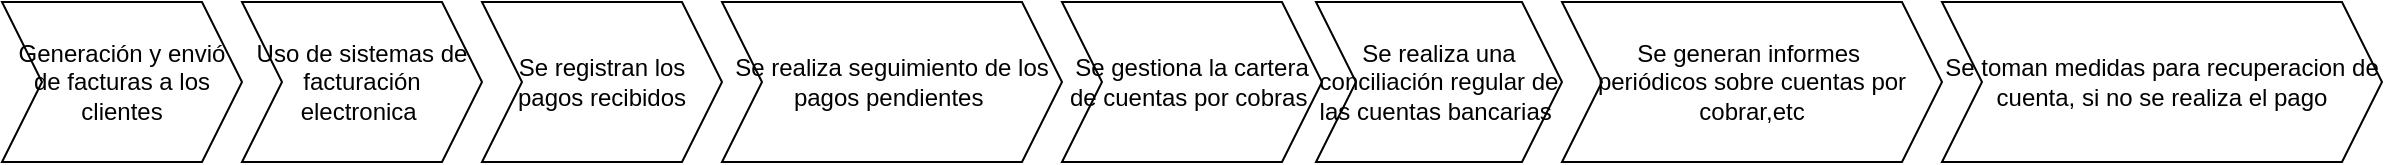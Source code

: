 <mxfile version="24.4.0" type="device">
  <diagram name="Página-1" id="EQT6mkqfsKpfmT6XrE-N">
    <mxGraphModel dx="996" dy="456" grid="1" gridSize="10" guides="1" tooltips="1" connect="1" arrows="1" fold="1" page="1" pageScale="1" pageWidth="827" pageHeight="1169" math="0" shadow="0">
      <root>
        <mxCell id="0" />
        <mxCell id="1" parent="0" />
        <mxCell id="sRvNxMIeEX6gMQWpNpkh-15" value="Generación y envió de facturas a los clientes" style="shape=step;perimeter=stepPerimeter;whiteSpace=wrap;html=1;fixedSize=1;" vertex="1" parent="1">
          <mxGeometry y="40" width="120" height="80" as="geometry" />
        </mxCell>
        <mxCell id="sRvNxMIeEX6gMQWpNpkh-16" value="Se gestiona la cartera de cuentas por cobras&amp;nbsp;" style="shape=step;perimeter=stepPerimeter;whiteSpace=wrap;html=1;fixedSize=1;" vertex="1" parent="1">
          <mxGeometry x="530" y="40" width="130" height="80" as="geometry" />
        </mxCell>
        <mxCell id="sRvNxMIeEX6gMQWpNpkh-17" value="Se realiza seguimiento de los pagos pendientes&amp;nbsp;" style="shape=step;perimeter=stepPerimeter;whiteSpace=wrap;html=1;fixedSize=1;" vertex="1" parent="1">
          <mxGeometry x="360" y="40" width="170" height="80" as="geometry" />
        </mxCell>
        <mxCell id="sRvNxMIeEX6gMQWpNpkh-18" value="Se registran los pagos recibidos" style="shape=step;perimeter=stepPerimeter;whiteSpace=wrap;html=1;fixedSize=1;" vertex="1" parent="1">
          <mxGeometry x="240" y="40" width="120" height="80" as="geometry" />
        </mxCell>
        <mxCell id="sRvNxMIeEX6gMQWpNpkh-19" value="Uso de sistemas de facturación electronica&amp;nbsp;" style="shape=step;perimeter=stepPerimeter;whiteSpace=wrap;html=1;fixedSize=1;" vertex="1" parent="1">
          <mxGeometry x="120" y="40" width="120" height="80" as="geometry" />
        </mxCell>
        <mxCell id="sRvNxMIeEX6gMQWpNpkh-21" value="Se generan informes&amp;nbsp;&lt;div&gt;periódicos sobre cuentas por cobrar,etc&lt;/div&gt;" style="shape=step;perimeter=stepPerimeter;whiteSpace=wrap;html=1;fixedSize=1;" vertex="1" parent="1">
          <mxGeometry x="780" y="40" width="190" height="80" as="geometry" />
        </mxCell>
        <mxCell id="sRvNxMIeEX6gMQWpNpkh-22" value="&lt;div&gt;Se realiza una conciliación regular de las cuentas bancarias&amp;nbsp;&lt;/div&gt;" style="shape=step;perimeter=stepPerimeter;whiteSpace=wrap;html=1;fixedSize=1;" vertex="1" parent="1">
          <mxGeometry x="657" y="40" width="123" height="80" as="geometry" />
        </mxCell>
        <mxCell id="sRvNxMIeEX6gMQWpNpkh-23" value="Se toman medidas para recuperacion de cuenta, si no se realiza el pago" style="shape=step;perimeter=stepPerimeter;whiteSpace=wrap;html=1;fixedSize=1;" vertex="1" parent="1">
          <mxGeometry x="970" y="40" width="220" height="80" as="geometry" />
        </mxCell>
      </root>
    </mxGraphModel>
  </diagram>
</mxfile>
